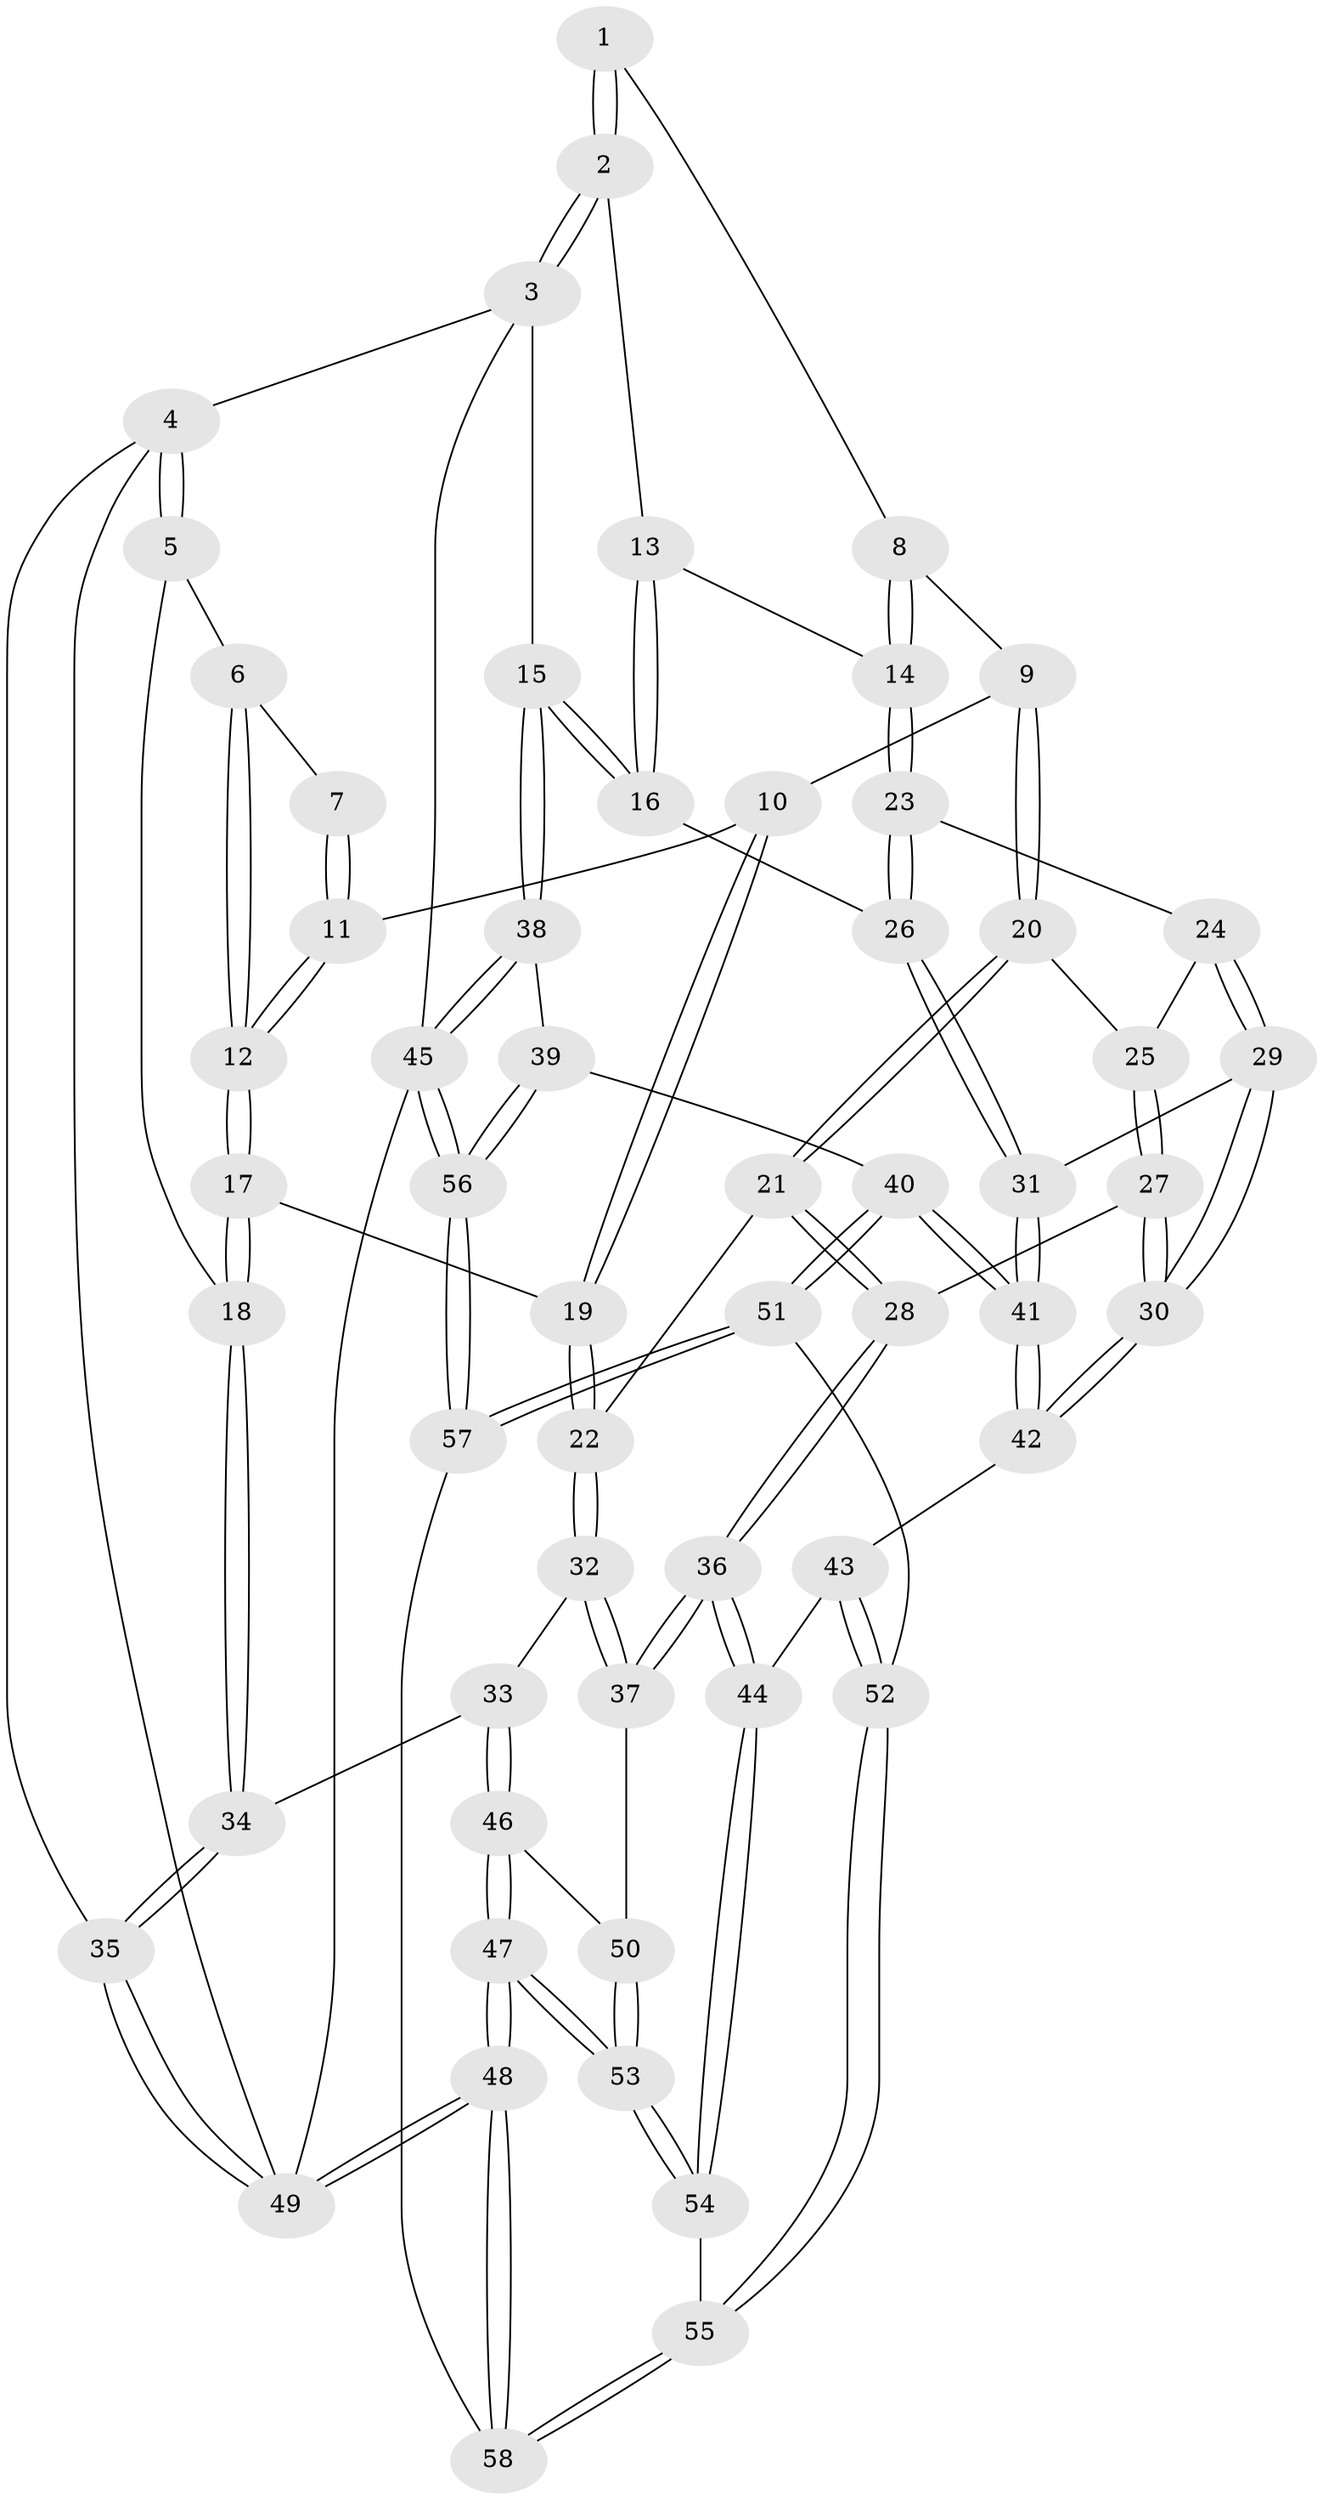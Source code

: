 // coarse degree distribution, {4: 0.34782608695652173, 7: 0.043478260869565216, 5: 0.43478260869565216, 2: 0.08695652173913043, 3: 0.043478260869565216, 6: 0.043478260869565216}
// Generated by graph-tools (version 1.1) at 2025/21/03/04/25 18:21:10]
// undirected, 58 vertices, 142 edges
graph export_dot {
graph [start="1"]
  node [color=gray90,style=filled];
  1 [pos="+0.627751658860198+0"];
  2 [pos="+1+0"];
  3 [pos="+1+0"];
  4 [pos="+0+0"];
  5 [pos="+0+0"];
  6 [pos="+0.11050889098397366+0"];
  7 [pos="+0.4460031259229832+0"];
  8 [pos="+0.5946376518041915+0.10859451042194167"];
  9 [pos="+0.5491554530150782+0.16625155662635147"];
  10 [pos="+0.4963322042444122+0.14852336548332085"];
  11 [pos="+0.4484697308017815+0.11863171387427045"];
  12 [pos="+0.2949236526466268+0.1361770207814283"];
  13 [pos="+0.893420020547551+0.019033740458640563"];
  14 [pos="+0.7939539235507515+0.16526517855398562"];
  15 [pos="+1+0.43885795158746566"];
  16 [pos="+0.9708907710482293+0.41267297278949727"];
  17 [pos="+0.2697228874591427+0.3400295915769339"];
  18 [pos="+0.1608001425656911+0.3542797875243552"];
  19 [pos="+0.27219396921735856+0.3414259889533126"];
  20 [pos="+0.5685924071975678+0.29345541098450384"];
  21 [pos="+0.40467100016351965+0.4083088162941569"];
  22 [pos="+0.34264754284473115+0.39176896561386587"];
  23 [pos="+0.7732706454200297+0.32748419823351327"];
  24 [pos="+0.736908635785914+0.337352683458315"];
  25 [pos="+0.6277007997982642+0.3124632973169513"];
  26 [pos="+0.9244122143324255+0.4116075784004632"];
  27 [pos="+0.5729846985014414+0.5715532578066557"];
  28 [pos="+0.4821359873704298+0.5352368780173282"];
  29 [pos="+0.6550783210678548+0.5375208295312384"];
  30 [pos="+0.5794936386172522+0.5748041576907902"];
  31 [pos="+0.7986962846807555+0.5899354245465976"];
  32 [pos="+0.29788495338847915+0.5153314088066338"];
  33 [pos="+0.1511213436804899+0.6472027086139224"];
  34 [pos="+0+0.4849223055667179"];
  35 [pos="+0+0.4882427466398123"];
  36 [pos="+0.36815453902210205+0.7116704879047783"];
  37 [pos="+0.3166240766432493+0.7079034875099868"];
  38 [pos="+1+0.7237642851402153"];
  39 [pos="+0.821515706490612+0.7132413023569246"];
  40 [pos="+0.8198062708546464+0.7123267757685622"];
  41 [pos="+0.8145310273828893+0.6991229516354016"];
  42 [pos="+0.5911053423915666+0.6235297371745813"];
  43 [pos="+0.5884069350962785+0.7051742416369426"];
  44 [pos="+0.3756688106597601+0.719862929958064"];
  45 [pos="+1+1"];
  46 [pos="+0.18044420782770546+0.687912749790965"];
  47 [pos="+0+1"];
  48 [pos="+0+1"];
  49 [pos="+0+1"];
  50 [pos="+0.3049909393314458+0.7109108866518308"];
  51 [pos="+0.6949348860837717+0.7831656360761257"];
  52 [pos="+0.6088814802191641+0.7760655417687612"];
  53 [pos="+0.24701203447186695+0.9318015296615233"];
  54 [pos="+0.44931799356110724+0.8579226290452795"];
  55 [pos="+0.5160669223924294+0.8967367272601877"];
  56 [pos="+0.8695861718013581+1"];
  57 [pos="+0.845868020785816+1"];
  58 [pos="+0.5793417685550688+1"];
  1 -- 2;
  1 -- 2;
  1 -- 8;
  2 -- 3;
  2 -- 3;
  2 -- 13;
  3 -- 4;
  3 -- 15;
  3 -- 45;
  4 -- 5;
  4 -- 5;
  4 -- 35;
  4 -- 49;
  5 -- 6;
  5 -- 18;
  6 -- 7;
  6 -- 12;
  6 -- 12;
  7 -- 11;
  7 -- 11;
  8 -- 9;
  8 -- 14;
  8 -- 14;
  9 -- 10;
  9 -- 20;
  9 -- 20;
  10 -- 11;
  10 -- 19;
  10 -- 19;
  11 -- 12;
  11 -- 12;
  12 -- 17;
  12 -- 17;
  13 -- 14;
  13 -- 16;
  13 -- 16;
  14 -- 23;
  14 -- 23;
  15 -- 16;
  15 -- 16;
  15 -- 38;
  15 -- 38;
  16 -- 26;
  17 -- 18;
  17 -- 18;
  17 -- 19;
  18 -- 34;
  18 -- 34;
  19 -- 22;
  19 -- 22;
  20 -- 21;
  20 -- 21;
  20 -- 25;
  21 -- 22;
  21 -- 28;
  21 -- 28;
  22 -- 32;
  22 -- 32;
  23 -- 24;
  23 -- 26;
  23 -- 26;
  24 -- 25;
  24 -- 29;
  24 -- 29;
  25 -- 27;
  25 -- 27;
  26 -- 31;
  26 -- 31;
  27 -- 28;
  27 -- 30;
  27 -- 30;
  28 -- 36;
  28 -- 36;
  29 -- 30;
  29 -- 30;
  29 -- 31;
  30 -- 42;
  30 -- 42;
  31 -- 41;
  31 -- 41;
  32 -- 33;
  32 -- 37;
  32 -- 37;
  33 -- 34;
  33 -- 46;
  33 -- 46;
  34 -- 35;
  34 -- 35;
  35 -- 49;
  35 -- 49;
  36 -- 37;
  36 -- 37;
  36 -- 44;
  36 -- 44;
  37 -- 50;
  38 -- 39;
  38 -- 45;
  38 -- 45;
  39 -- 40;
  39 -- 56;
  39 -- 56;
  40 -- 41;
  40 -- 41;
  40 -- 51;
  40 -- 51;
  41 -- 42;
  41 -- 42;
  42 -- 43;
  43 -- 44;
  43 -- 52;
  43 -- 52;
  44 -- 54;
  44 -- 54;
  45 -- 56;
  45 -- 56;
  45 -- 49;
  46 -- 47;
  46 -- 47;
  46 -- 50;
  47 -- 48;
  47 -- 48;
  47 -- 53;
  47 -- 53;
  48 -- 49;
  48 -- 49;
  48 -- 58;
  48 -- 58;
  50 -- 53;
  50 -- 53;
  51 -- 52;
  51 -- 57;
  51 -- 57;
  52 -- 55;
  52 -- 55;
  53 -- 54;
  53 -- 54;
  54 -- 55;
  55 -- 58;
  55 -- 58;
  56 -- 57;
  56 -- 57;
  57 -- 58;
}
